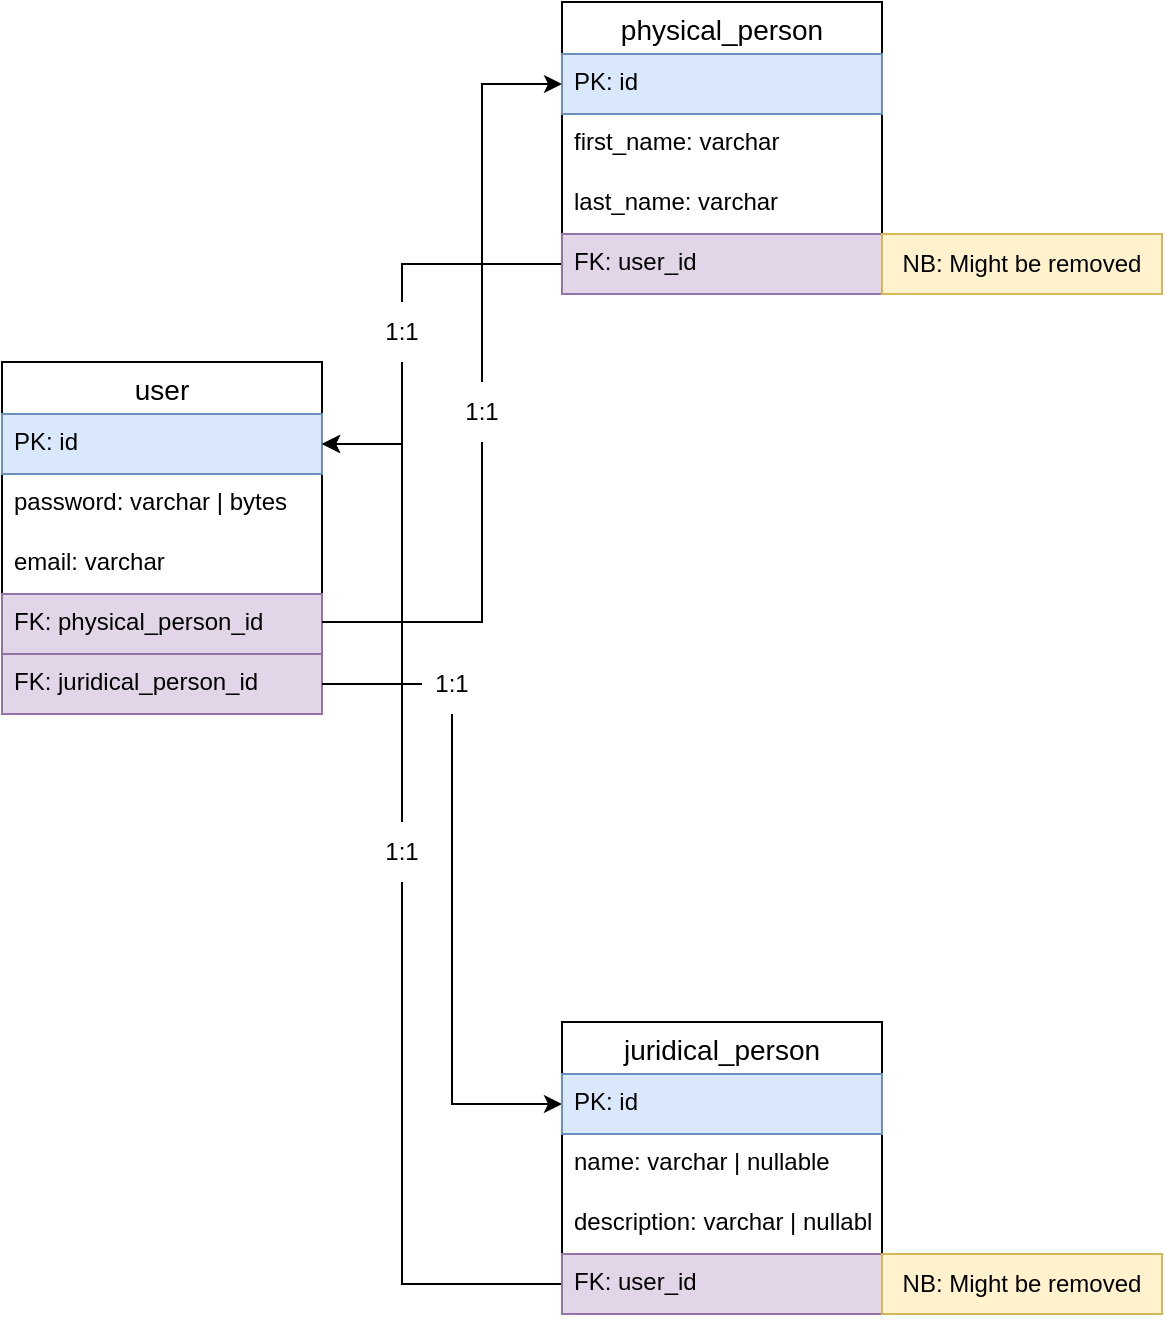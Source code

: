 <mxfile version="16.5.2" type="github">
  <diagram id="t3EWiVwUvF7SmmPXYktw" name="Page-1">
    <mxGraphModel dx="1422" dy="796" grid="1" gridSize="10" guides="1" tooltips="1" connect="1" arrows="1" fold="1" page="1" pageScale="1" pageWidth="827" pageHeight="1169" math="0" shadow="0">
      <root>
        <mxCell id="0" />
        <mxCell id="1" parent="0" />
        <mxCell id="D0npfCrVtdF0pB81JI64-3" value="user" style="swimlane;fontStyle=0;childLayout=stackLayout;horizontal=1;startSize=26;horizontalStack=0;resizeParent=1;resizeParentMax=0;resizeLast=0;collapsible=1;marginBottom=0;align=center;fontSize=14;" parent="1" vertex="1">
          <mxGeometry x="80" y="240" width="160" height="176" as="geometry" />
        </mxCell>
        <mxCell id="D0npfCrVtdF0pB81JI64-4" value="PK: id" style="text;strokeColor=#6c8ebf;fillColor=#dae8fc;spacingLeft=4;spacingRight=4;overflow=hidden;rotatable=0;points=[[0,0.5],[1,0.5]];portConstraint=eastwest;fontSize=12;" parent="D0npfCrVtdF0pB81JI64-3" vertex="1">
          <mxGeometry y="26" width="160" height="30" as="geometry" />
        </mxCell>
        <mxCell id="D0npfCrVtdF0pB81JI64-6" value="password: varchar | bytes" style="text;strokeColor=none;fillColor=none;spacingLeft=4;spacingRight=4;overflow=hidden;rotatable=0;points=[[0,0.5],[1,0.5]];portConstraint=eastwest;fontSize=12;" parent="D0npfCrVtdF0pB81JI64-3" vertex="1">
          <mxGeometry y="56" width="160" height="30" as="geometry" />
        </mxCell>
        <mxCell id="D0npfCrVtdF0pB81JI64-7" value="email: varchar" style="text;strokeColor=none;fillColor=none;spacingLeft=4;spacingRight=4;overflow=hidden;rotatable=0;points=[[0,0.5],[1,0.5]];portConstraint=eastwest;fontSize=12;" parent="D0npfCrVtdF0pB81JI64-3" vertex="1">
          <mxGeometry y="86" width="160" height="30" as="geometry" />
        </mxCell>
        <mxCell id="_WX12jAoZObMtjHYHUED-1" value="FK: physical_person_id" style="text;strokeColor=#9673a6;fillColor=#e1d5e7;spacingLeft=4;spacingRight=4;overflow=hidden;rotatable=0;points=[[0,0.5],[1,0.5]];portConstraint=eastwest;fontSize=12;" vertex="1" parent="D0npfCrVtdF0pB81JI64-3">
          <mxGeometry y="116" width="160" height="30" as="geometry" />
        </mxCell>
        <mxCell id="_WX12jAoZObMtjHYHUED-2" value="FK: juridical_person_id" style="text;strokeColor=#9673a6;fillColor=#e1d5e7;spacingLeft=4;spacingRight=4;overflow=hidden;rotatable=0;points=[[0,0.5],[1,0.5]];portConstraint=eastwest;fontSize=12;" vertex="1" parent="D0npfCrVtdF0pB81JI64-3">
          <mxGeometry y="146" width="160" height="30" as="geometry" />
        </mxCell>
        <mxCell id="_WX12jAoZObMtjHYHUED-11" value="" style="endArrow=classic;html=1;rounded=0;entryX=0;entryY=0.5;entryDx=0;entryDy=0;startArrow=none;" edge="1" parent="1" source="_WX12jAoZObMtjHYHUED-12" target="_WX12jAoZObMtjHYHUED-5">
          <mxGeometry width="50" height="50" relative="1" as="geometry">
            <mxPoint x="240" y="370" as="sourcePoint" />
            <mxPoint x="410" y="260" as="targetPoint" />
            <Array as="points">
              <mxPoint x="320" y="101" />
            </Array>
          </mxGeometry>
        </mxCell>
        <mxCell id="_WX12jAoZObMtjHYHUED-12" value="1:1" style="text;html=1;strokeColor=none;fillColor=none;align=center;verticalAlign=middle;whiteSpace=wrap;rounded=0;" vertex="1" parent="1">
          <mxGeometry x="290" y="250" width="60" height="30" as="geometry" />
        </mxCell>
        <mxCell id="_WX12jAoZObMtjHYHUED-13" value="" style="endArrow=none;html=1;rounded=0;entryX=0.5;entryY=1;entryDx=0;entryDy=0;" edge="1" parent="1" target="_WX12jAoZObMtjHYHUED-12">
          <mxGeometry width="50" height="50" relative="1" as="geometry">
            <mxPoint x="240" y="370" as="sourcePoint" />
            <mxPoint x="360" y="101" as="targetPoint" />
            <Array as="points">
              <mxPoint x="320" y="370" />
            </Array>
          </mxGeometry>
        </mxCell>
        <mxCell id="_WX12jAoZObMtjHYHUED-15" value="" style="endArrow=classic;html=1;rounded=0;entryX=1;entryY=0.5;entryDx=0;entryDy=0;startArrow=none;" edge="1" parent="1" target="D0npfCrVtdF0pB81JI64-4">
          <mxGeometry width="50" height="50" relative="1" as="geometry">
            <mxPoint x="280" y="240" as="sourcePoint" />
            <mxPoint x="410" y="260" as="targetPoint" />
            <Array as="points">
              <mxPoint x="280" y="281" />
            </Array>
          </mxGeometry>
        </mxCell>
        <mxCell id="_WX12jAoZObMtjHYHUED-16" value="1:1" style="text;html=1;strokeColor=none;fillColor=none;align=center;verticalAlign=middle;whiteSpace=wrap;rounded=0;" vertex="1" parent="1">
          <mxGeometry x="250" y="210" width="60" height="30" as="geometry" />
        </mxCell>
        <mxCell id="_WX12jAoZObMtjHYHUED-17" value="" style="endArrow=none;html=1;rounded=0;exitX=0;exitY=0.5;exitDx=0;exitDy=0;entryX=0.5;entryY=0;entryDx=0;entryDy=0;" edge="1" parent="1" source="_WX12jAoZObMtjHYHUED-14" target="_WX12jAoZObMtjHYHUED-16">
          <mxGeometry width="50" height="50" relative="1" as="geometry">
            <mxPoint x="360" y="191" as="sourcePoint" />
            <mxPoint x="240" y="281" as="targetPoint" />
            <Array as="points">
              <mxPoint x="280" y="191" />
            </Array>
          </mxGeometry>
        </mxCell>
        <mxCell id="_WX12jAoZObMtjHYHUED-26" value="" style="endArrow=classic;html=1;rounded=0;entryX=1;entryY=0.5;entryDx=0;entryDy=0;exitX=0.5;exitY=0;exitDx=0;exitDy=0;startArrow=none;" edge="1" parent="1" source="_WX12jAoZObMtjHYHUED-27" target="D0npfCrVtdF0pB81JI64-4">
          <mxGeometry width="50" height="50" relative="1" as="geometry">
            <mxPoint x="360" y="460" as="sourcePoint" />
            <mxPoint x="410" y="410" as="targetPoint" />
            <Array as="points">
              <mxPoint x="280" y="281" />
            </Array>
          </mxGeometry>
        </mxCell>
        <mxCell id="_WX12jAoZObMtjHYHUED-27" value="1:1" style="text;html=1;strokeColor=none;fillColor=none;align=center;verticalAlign=middle;whiteSpace=wrap;rounded=0;" vertex="1" parent="1">
          <mxGeometry x="250" y="470" width="60" height="30" as="geometry" />
        </mxCell>
        <mxCell id="_WX12jAoZObMtjHYHUED-28" value="" style="endArrow=none;html=1;rounded=0;exitX=0;exitY=0.5;exitDx=0;exitDy=0;entryX=0.5;entryY=1;entryDx=0;entryDy=0;" edge="1" parent="1" source="_WX12jAoZObMtjHYHUED-24" target="_WX12jAoZObMtjHYHUED-27">
          <mxGeometry width="50" height="50" relative="1" as="geometry">
            <mxPoint x="360" y="561" as="sourcePoint" />
            <mxPoint x="280" y="480" as="targetPoint" />
            <Array as="points">
              <mxPoint x="280" y="701" />
            </Array>
          </mxGeometry>
        </mxCell>
        <mxCell id="_WX12jAoZObMtjHYHUED-30" value="1:1" style="text;html=1;strokeColor=none;fillColor=none;align=center;verticalAlign=middle;whiteSpace=wrap;rounded=0;" vertex="1" parent="1">
          <mxGeometry x="290" y="386" width="30" height="30" as="geometry" />
        </mxCell>
        <mxCell id="_WX12jAoZObMtjHYHUED-31" value="" style="endArrow=none;html=1;rounded=0;exitX=1;exitY=0.5;exitDx=0;exitDy=0;entryX=0;entryY=0.5;entryDx=0;entryDy=0;" edge="1" parent="1" source="_WX12jAoZObMtjHYHUED-2" target="_WX12jAoZObMtjHYHUED-30">
          <mxGeometry width="50" height="50" relative="1" as="geometry">
            <mxPoint x="240" y="401" as="sourcePoint" />
            <mxPoint x="360" y="471" as="targetPoint" />
            <Array as="points" />
          </mxGeometry>
        </mxCell>
        <mxCell id="_WX12jAoZObMtjHYHUED-32" value="" style="endArrow=classic;html=1;rounded=0;exitX=0.5;exitY=1;exitDx=0;exitDy=0;entryX=0;entryY=0.5;entryDx=0;entryDy=0;" edge="1" parent="1" source="_WX12jAoZObMtjHYHUED-30" target="_WX12jAoZObMtjHYHUED-20">
          <mxGeometry width="50" height="50" relative="1" as="geometry">
            <mxPoint x="360" y="460" as="sourcePoint" />
            <mxPoint x="410" y="410" as="targetPoint" />
            <Array as="points">
              <mxPoint x="305" y="611" />
            </Array>
          </mxGeometry>
        </mxCell>
        <mxCell id="_WX12jAoZObMtjHYHUED-33" value="" style="group" vertex="1" connectable="0" parent="1">
          <mxGeometry x="360" y="570" width="300" height="146" as="geometry" />
        </mxCell>
        <mxCell id="_WX12jAoZObMtjHYHUED-19" value="juridical_person" style="swimlane;fontStyle=0;childLayout=stackLayout;horizontal=1;startSize=26;horizontalStack=0;resizeParent=1;resizeParentMax=0;resizeLast=0;collapsible=1;marginBottom=0;align=center;fontSize=14;" vertex="1" parent="_WX12jAoZObMtjHYHUED-33">
          <mxGeometry width="160" height="146" as="geometry" />
        </mxCell>
        <mxCell id="_WX12jAoZObMtjHYHUED-20" value="PK: id" style="text;strokeColor=#6c8ebf;fillColor=#dae8fc;spacingLeft=4;spacingRight=4;overflow=hidden;rotatable=0;points=[[0,0.5],[1,0.5]];portConstraint=eastwest;fontSize=12;" vertex="1" parent="_WX12jAoZObMtjHYHUED-19">
          <mxGeometry y="26" width="160" height="30" as="geometry" />
        </mxCell>
        <mxCell id="_WX12jAoZObMtjHYHUED-21" value="name: varchar | nullable" style="text;strokeColor=none;fillColor=none;spacingLeft=4;spacingRight=4;overflow=hidden;rotatable=0;points=[[0,0.5],[1,0.5]];portConstraint=eastwest;fontSize=12;" vertex="1" parent="_WX12jAoZObMtjHYHUED-19">
          <mxGeometry y="56" width="160" height="30" as="geometry" />
        </mxCell>
        <mxCell id="_WX12jAoZObMtjHYHUED-22" value="description: varchar | nullable" style="text;strokeColor=none;fillColor=none;spacingLeft=4;spacingRight=4;overflow=hidden;rotatable=0;points=[[0,0.5],[1,0.5]];portConstraint=eastwest;fontSize=12;" vertex="1" parent="_WX12jAoZObMtjHYHUED-19">
          <mxGeometry y="86" width="160" height="30" as="geometry" />
        </mxCell>
        <mxCell id="_WX12jAoZObMtjHYHUED-24" value="FK: user_id" style="text;strokeColor=#9673a6;fillColor=#e1d5e7;spacingLeft=4;spacingRight=4;overflow=hidden;rotatable=0;points=[[0,0.5],[1,0.5]];portConstraint=eastwest;fontSize=12;" vertex="1" parent="_WX12jAoZObMtjHYHUED-19">
          <mxGeometry y="116" width="160" height="30" as="geometry" />
        </mxCell>
        <mxCell id="_WX12jAoZObMtjHYHUED-25" value="NB: Might be removed " style="rounded=0;whiteSpace=wrap;html=1;fillColor=#fff2cc;strokeColor=#d6b656;" vertex="1" parent="_WX12jAoZObMtjHYHUED-33">
          <mxGeometry x="160" y="116" width="140" height="30" as="geometry" />
        </mxCell>
        <mxCell id="_WX12jAoZObMtjHYHUED-34" value="" style="group" vertex="1" connectable="0" parent="1">
          <mxGeometry x="360" y="60" width="300" height="146" as="geometry" />
        </mxCell>
        <mxCell id="_WX12jAoZObMtjHYHUED-4" value="physical_person" style="swimlane;fontStyle=0;childLayout=stackLayout;horizontal=1;startSize=26;horizontalStack=0;resizeParent=1;resizeParentMax=0;resizeLast=0;collapsible=1;marginBottom=0;align=center;fontSize=14;" vertex="1" parent="_WX12jAoZObMtjHYHUED-34">
          <mxGeometry width="160" height="146" as="geometry" />
        </mxCell>
        <mxCell id="_WX12jAoZObMtjHYHUED-5" value="PK: id" style="text;strokeColor=#6c8ebf;fillColor=#dae8fc;spacingLeft=4;spacingRight=4;overflow=hidden;rotatable=0;points=[[0,0.5],[1,0.5]];portConstraint=eastwest;fontSize=12;" vertex="1" parent="_WX12jAoZObMtjHYHUED-4">
          <mxGeometry y="26" width="160" height="30" as="geometry" />
        </mxCell>
        <mxCell id="_WX12jAoZObMtjHYHUED-6" value="first_name: varchar" style="text;strokeColor=none;fillColor=none;spacingLeft=4;spacingRight=4;overflow=hidden;rotatable=0;points=[[0,0.5],[1,0.5]];portConstraint=eastwest;fontSize=12;" vertex="1" parent="_WX12jAoZObMtjHYHUED-4">
          <mxGeometry y="56" width="160" height="30" as="geometry" />
        </mxCell>
        <mxCell id="_WX12jAoZObMtjHYHUED-7" value="last_name: varchar" style="text;strokeColor=none;fillColor=none;spacingLeft=4;spacingRight=4;overflow=hidden;rotatable=0;points=[[0,0.5],[1,0.5]];portConstraint=eastwest;fontSize=12;" vertex="1" parent="_WX12jAoZObMtjHYHUED-4">
          <mxGeometry y="86" width="160" height="30" as="geometry" />
        </mxCell>
        <mxCell id="_WX12jAoZObMtjHYHUED-14" value="FK: user_id" style="text;strokeColor=#9673a6;fillColor=#e1d5e7;spacingLeft=4;spacingRight=4;overflow=hidden;rotatable=0;points=[[0,0.5],[1,0.5]];portConstraint=eastwest;fontSize=12;" vertex="1" parent="_WX12jAoZObMtjHYHUED-4">
          <mxGeometry y="116" width="160" height="30" as="geometry" />
        </mxCell>
        <mxCell id="_WX12jAoZObMtjHYHUED-18" value="NB: Might be removed " style="rounded=0;whiteSpace=wrap;html=1;fillColor=#fff2cc;strokeColor=#d6b656;" vertex="1" parent="_WX12jAoZObMtjHYHUED-34">
          <mxGeometry x="160" y="116" width="140" height="30" as="geometry" />
        </mxCell>
      </root>
    </mxGraphModel>
  </diagram>
</mxfile>
